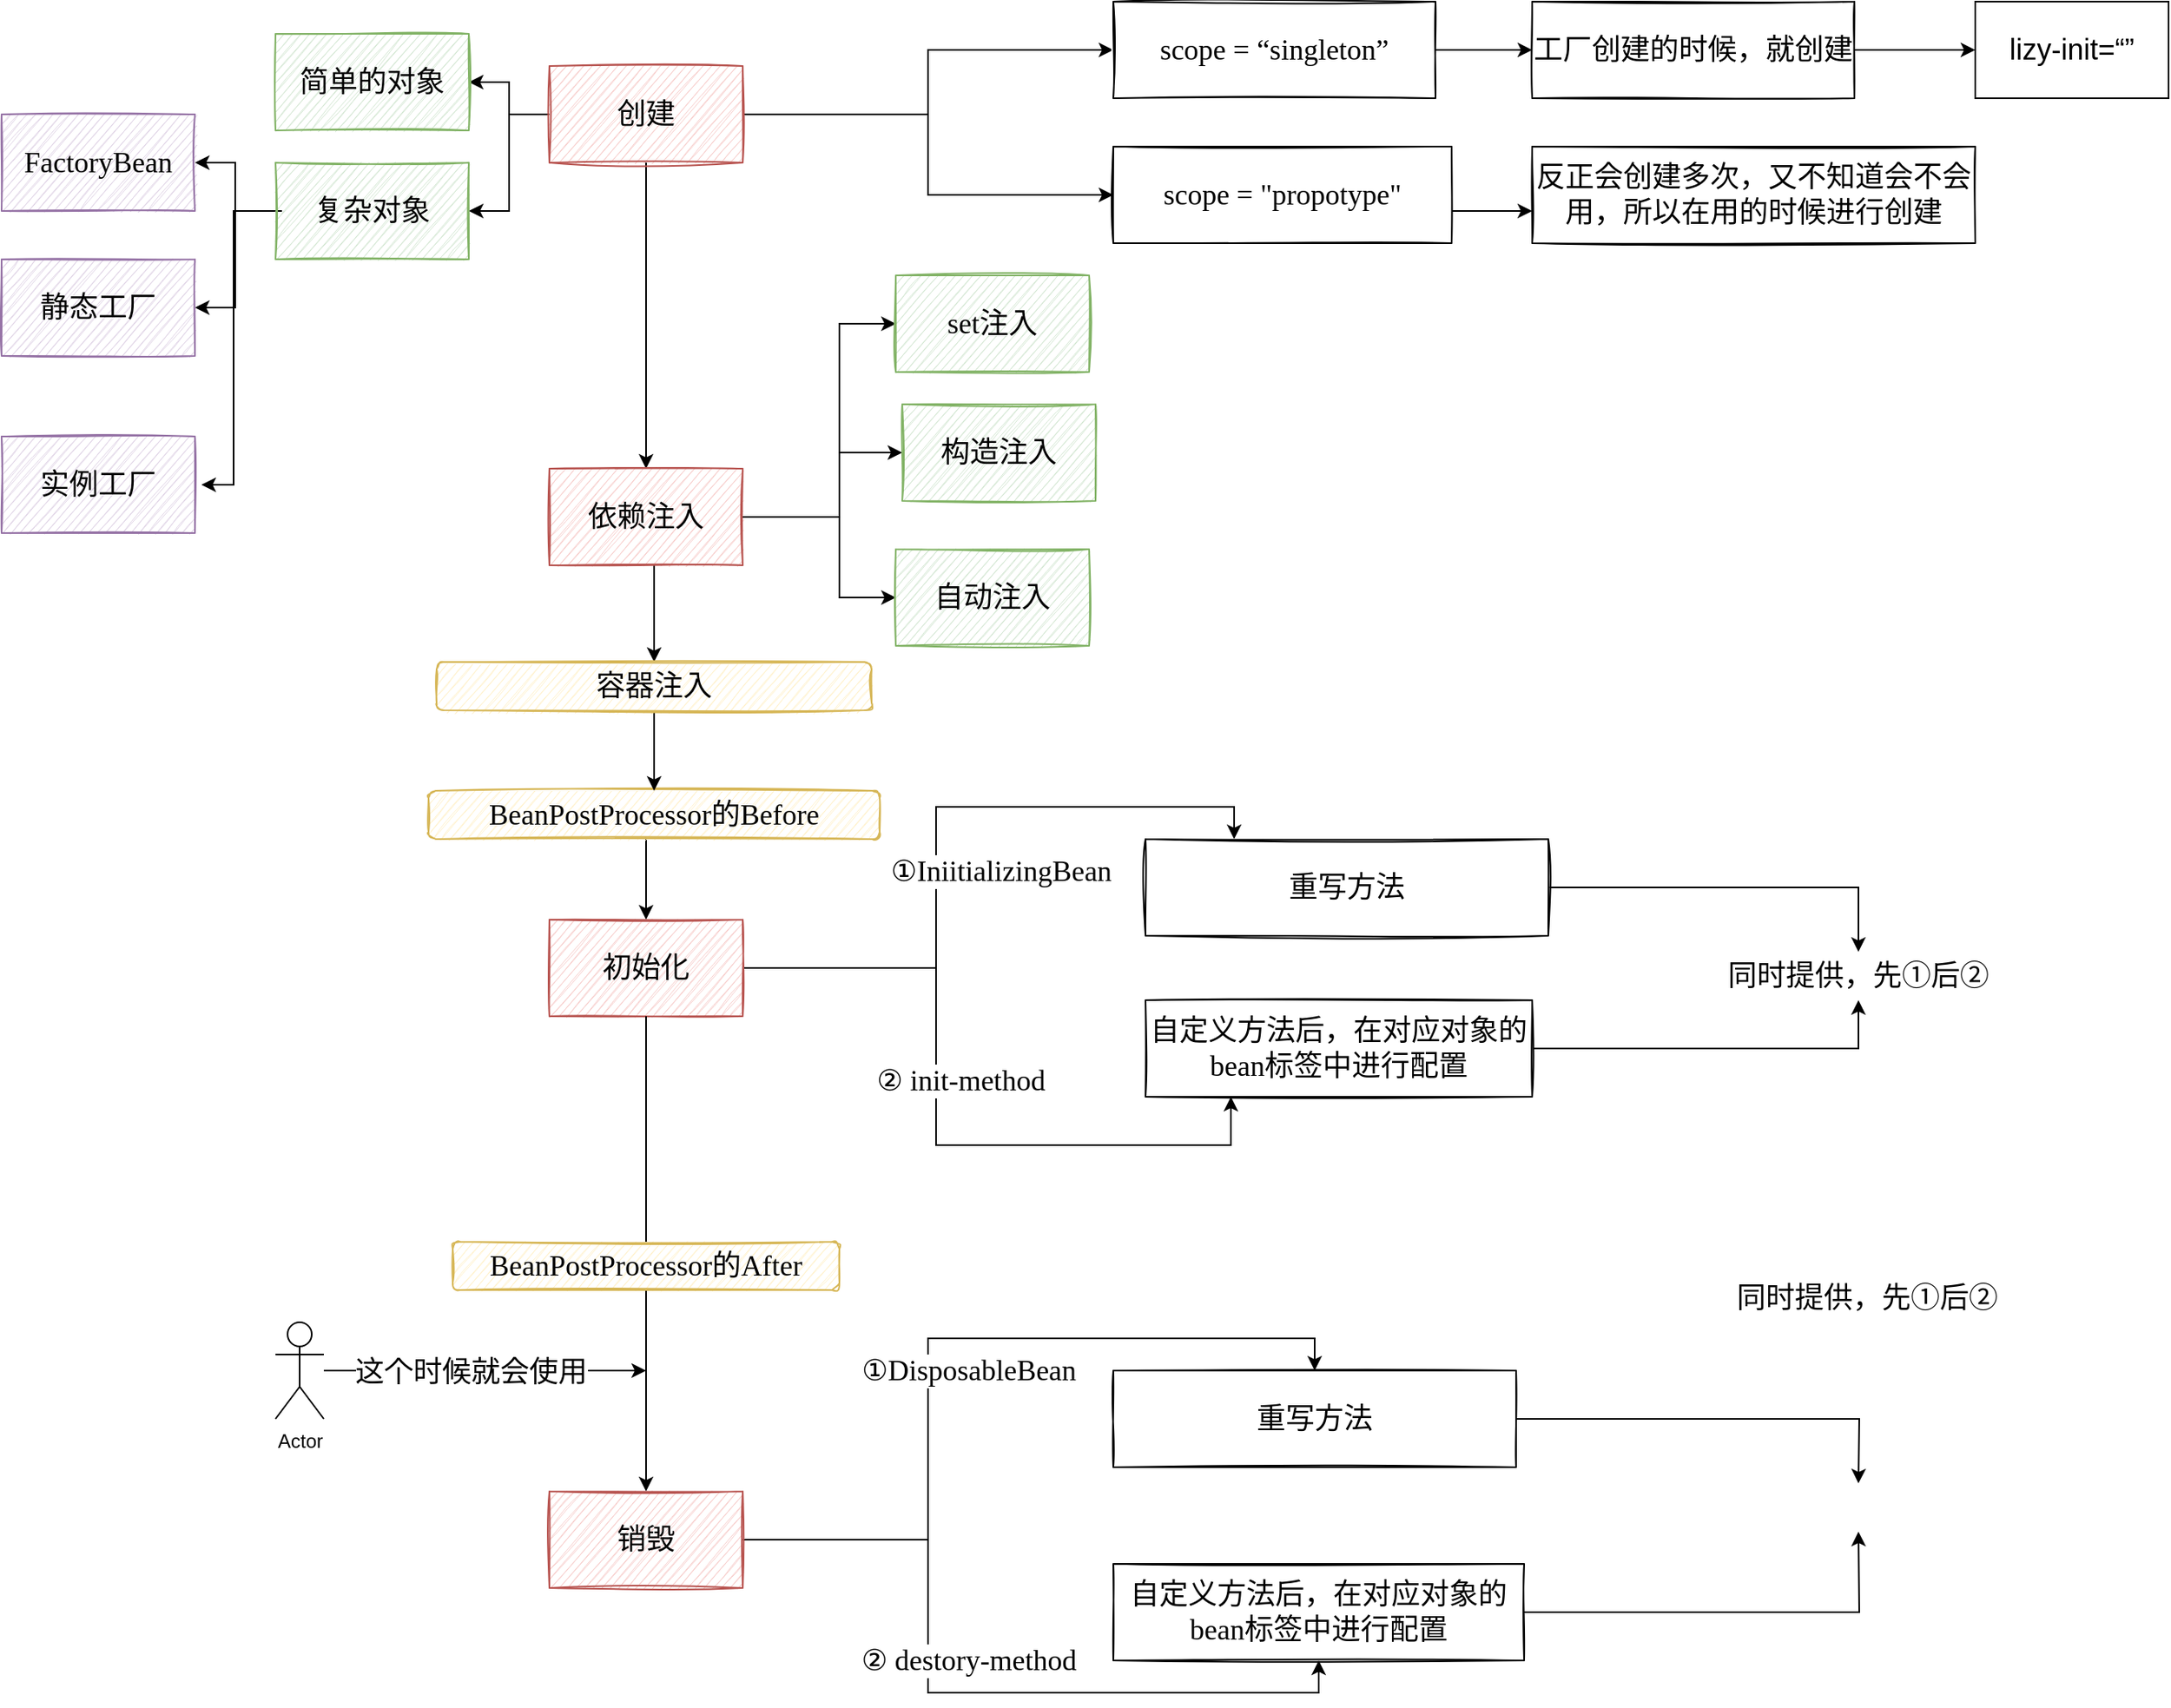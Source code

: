 <mxfile version="16.1.2" type="device"><diagram id="qhyw57eDRn9yykTG7GM6" name="第 1 页"><mxGraphModel dx="2095" dy="-1080" grid="1" gridSize="10" guides="1" tooltips="1" connect="1" arrows="1" fold="1" page="1" pageScale="1" pageWidth="1100" pageHeight="1700" math="0" shadow="0"><root><mxCell id="0"/><mxCell id="1" parent="0"/><mxCell id="36p-pwIbnCeOE65Hot6X-1" value="" style="edgeStyle=orthogonalEdgeStyle;rounded=0;orthogonalLoop=1;jettySize=auto;html=1;fontFamily=Comic Sans MS;fontSize=14;startArrow=none;" parent="1" source="36p-pwIbnCeOE65Hot6X-35" target="36p-pwIbnCeOE65Hot6X-13" edge="1"><mxGeometry relative="1" as="geometry"><Array as="points"><mxPoint x="40" y="2610"/><mxPoint x="40" y="2610"/></Array></mxGeometry></mxCell><mxCell id="36p-pwIbnCeOE65Hot6X-2" style="edgeStyle=orthogonalEdgeStyle;rounded=0;orthogonalLoop=1;jettySize=auto;html=1;fontFamily=Comic Sans MS;fontSize=18;entryX=0.5;entryY=0;entryDx=0;entryDy=0;" parent="1" source="36p-pwIbnCeOE65Hot6X-7" target="36p-pwIbnCeOE65Hot6X-47" edge="1"><mxGeometry relative="1" as="geometry"><mxPoint x="40" y="2230" as="targetPoint"/></mxGeometry></mxCell><mxCell id="36p-pwIbnCeOE65Hot6X-3" style="edgeStyle=orthogonalEdgeStyle;rounded=0;orthogonalLoop=1;jettySize=auto;html=1;entryX=0;entryY=0.5;entryDx=0;entryDy=0;fontFamily=Comic Sans MS;fontSize=18;" parent="1" source="36p-pwIbnCeOE65Hot6X-7" target="36p-pwIbnCeOE65Hot6X-20" edge="1"><mxGeometry relative="1" as="geometry"/></mxCell><mxCell id="36p-pwIbnCeOE65Hot6X-4" style="edgeStyle=orthogonalEdgeStyle;rounded=0;orthogonalLoop=1;jettySize=auto;html=1;entryX=0;entryY=0.5;entryDx=0;entryDy=0;fontFamily=Comic Sans MS;fontSize=18;" parent="1" source="36p-pwIbnCeOE65Hot6X-7" target="36p-pwIbnCeOE65Hot6X-22" edge="1"><mxGeometry relative="1" as="geometry"/></mxCell><mxCell id="36p-pwIbnCeOE65Hot6X-5" value="" style="edgeStyle=orthogonalEdgeStyle;rounded=0;orthogonalLoop=1;jettySize=auto;html=1;" parent="1" source="36p-pwIbnCeOE65Hot6X-7" target="36p-pwIbnCeOE65Hot6X-56" edge="1"><mxGeometry relative="1" as="geometry"/></mxCell><mxCell id="36p-pwIbnCeOE65Hot6X-6" value="" style="edgeStyle=orthogonalEdgeStyle;rounded=0;orthogonalLoop=1;jettySize=auto;html=1;" parent="1" source="36p-pwIbnCeOE65Hot6X-7" target="36p-pwIbnCeOE65Hot6X-57" edge="1"><mxGeometry relative="1" as="geometry"/></mxCell><mxCell id="36p-pwIbnCeOE65Hot6X-7" value="&lt;font style=&quot;font-size: 18px&quot;&gt;创建&lt;/font&gt;" style="rounded=0;whiteSpace=wrap;html=1;sketch=1;fontFamily=Comic Sans MS;fontSize=14;fillColor=#f8cecc;strokeColor=#b85450;" parent="1" vertex="1"><mxGeometry x="-20" y="2110" width="120" height="60" as="geometry"/></mxCell><mxCell id="36p-pwIbnCeOE65Hot6X-8" value="" style="edgeStyle=orthogonalEdgeStyle;rounded=0;orthogonalLoop=1;jettySize=auto;html=1;fontFamily=Comic Sans MS;fontSize=14;startArrow=none;" parent="1" source="36p-pwIbnCeOE65Hot6X-36" target="36p-pwIbnCeOE65Hot6X-18" edge="1"><mxGeometry relative="1" as="geometry"/></mxCell><mxCell id="36p-pwIbnCeOE65Hot6X-9" value="" style="edgeStyle=orthogonalEdgeStyle;rounded=0;orthogonalLoop=1;jettySize=auto;html=1;fontFamily=Comic Sans MS;fontSize=14;entryX=0.25;entryY=0;entryDx=0;entryDy=0;exitX=1;exitY=0.5;exitDx=0;exitDy=0;" parent="1" source="36p-pwIbnCeOE65Hot6X-13" edge="1"><mxGeometry relative="1" as="geometry"><mxPoint x="110" y="2670" as="sourcePoint"/><mxPoint x="405" y="2590" as="targetPoint"/><Array as="points"><mxPoint x="220" y="2670"/><mxPoint x="220" y="2570"/><mxPoint x="405" y="2570"/></Array></mxGeometry></mxCell><mxCell id="36p-pwIbnCeOE65Hot6X-10" value="①IniitializingBean" style="edgeLabel;html=1;align=center;verticalAlign=middle;resizable=0;points=[];fontSize=18;fontFamily=Comic Sans MS;" parent="36p-pwIbnCeOE65Hot6X-9" vertex="1" connectable="0"><mxGeometry x="-0.442" y="4" relative="1" as="geometry"><mxPoint x="41" y="-56" as="offset"/></mxGeometry></mxCell><mxCell id="36p-pwIbnCeOE65Hot6X-11" style="edgeStyle=orthogonalEdgeStyle;rounded=0;orthogonalLoop=1;jettySize=auto;html=1;fontFamily=Comic Sans MS;fontSize=14;" parent="1" source="36p-pwIbnCeOE65Hot6X-13" edge="1"><mxGeometry relative="1" as="geometry"><mxPoint x="403" y="2750" as="targetPoint"/><Array as="points"><mxPoint x="220" y="2670"/><mxPoint x="220" y="2780"/><mxPoint x="403" y="2780"/></Array></mxGeometry></mxCell><mxCell id="36p-pwIbnCeOE65Hot6X-12" value="② init-method" style="edgeLabel;html=1;align=center;verticalAlign=middle;resizable=0;points=[];fontSize=18;fontFamily=Comic Sans MS;" parent="36p-pwIbnCeOE65Hot6X-11" vertex="1" connectable="0"><mxGeometry x="-0.495" y="2" relative="1" as="geometry"><mxPoint x="23" y="72" as="offset"/></mxGeometry></mxCell><mxCell id="36p-pwIbnCeOE65Hot6X-13" value="&lt;font style=&quot;font-size: 18px&quot;&gt;初始化&lt;/font&gt;" style="rounded=0;whiteSpace=wrap;html=1;sketch=1;fontFamily=Comic Sans MS;fontSize=14;fillColor=#f8cecc;strokeColor=#b85450;" parent="1" vertex="1"><mxGeometry x="-20" y="2640" width="120" height="60" as="geometry"/></mxCell><mxCell id="36p-pwIbnCeOE65Hot6X-14" style="edgeStyle=orthogonalEdgeStyle;rounded=0;orthogonalLoop=1;jettySize=auto;html=1;entryX=0.5;entryY=0;entryDx=0;entryDy=0;fontFamily=Comic Sans MS;fontSize=14;" parent="1" source="36p-pwIbnCeOE65Hot6X-18" target="36p-pwIbnCeOE65Hot6X-31" edge="1"><mxGeometry relative="1" as="geometry"/></mxCell><mxCell id="36p-pwIbnCeOE65Hot6X-15" value="①DisposableBean" style="edgeLabel;html=1;align=center;verticalAlign=middle;resizable=0;points=[];fontSize=18;fontFamily=Comic Sans MS;" parent="36p-pwIbnCeOE65Hot6X-14" vertex="1" connectable="0"><mxGeometry x="0.156" y="-2" relative="1" as="geometry"><mxPoint x="-24" y="18" as="offset"/></mxGeometry></mxCell><mxCell id="36p-pwIbnCeOE65Hot6X-16" style="edgeStyle=orthogonalEdgeStyle;rounded=0;orthogonalLoop=1;jettySize=auto;html=1;entryX=0.5;entryY=1;entryDx=0;entryDy=0;fontFamily=Comic Sans MS;fontSize=18;" parent="1" source="36p-pwIbnCeOE65Hot6X-18" target="36p-pwIbnCeOE65Hot6X-33" edge="1"><mxGeometry relative="1" as="geometry"/></mxCell><mxCell id="36p-pwIbnCeOE65Hot6X-17" value="② destory-method" style="edgeLabel;html=1;align=center;verticalAlign=middle;resizable=0;points=[];fontSize=18;fontFamily=Comic Sans MS;" parent="36p-pwIbnCeOE65Hot6X-16" vertex="1" connectable="0"><mxGeometry x="-0.248" y="-4" relative="1" as="geometry"><mxPoint x="29" y="12" as="offset"/></mxGeometry></mxCell><mxCell id="36p-pwIbnCeOE65Hot6X-18" value="&lt;font style=&quot;font-size: 18px&quot;&gt;销毁&lt;/font&gt;" style="rounded=0;whiteSpace=wrap;html=1;sketch=1;fontFamily=Comic Sans MS;fontSize=14;fillColor=#f8cecc;strokeColor=#b85450;" parent="1" vertex="1"><mxGeometry x="-20" y="2995" width="120" height="60" as="geometry"/></mxCell><mxCell id="36p-pwIbnCeOE65Hot6X-19" value="" style="edgeStyle=orthogonalEdgeStyle;rounded=0;orthogonalLoop=1;jettySize=auto;html=1;fontFamily=Comic Sans MS;fontSize=14;" parent="1" source="36p-pwIbnCeOE65Hot6X-20" target="36p-pwIbnCeOE65Hot6X-24" edge="1"><mxGeometry relative="1" as="geometry"/></mxCell><mxCell id="36p-pwIbnCeOE65Hot6X-20" value="&lt;font style=&quot;font-size: 18px&quot;&gt;scope = “singleton”&lt;/font&gt;" style="rounded=0;whiteSpace=wrap;html=1;sketch=1;fontFamily=Comic Sans MS;fontSize=14;" parent="1" vertex="1"><mxGeometry x="330" y="2070" width="200" height="60" as="geometry"/></mxCell><mxCell id="36p-pwIbnCeOE65Hot6X-21" value="" style="edgeStyle=orthogonalEdgeStyle;rounded=0;orthogonalLoop=1;jettySize=auto;html=1;fontFamily=Comic Sans MS;fontSize=14;" parent="1" source="36p-pwIbnCeOE65Hot6X-22" target="36p-pwIbnCeOE65Hot6X-25" edge="1"><mxGeometry relative="1" as="geometry"><Array as="points"><mxPoint x="580" y="2200"/><mxPoint x="580" y="2200"/></Array></mxGeometry></mxCell><mxCell id="36p-pwIbnCeOE65Hot6X-22" value="&lt;font style=&quot;font-size: 18px&quot;&gt;scope = &quot;propotype&quot;&lt;/font&gt;" style="rounded=0;whiteSpace=wrap;html=1;sketch=1;fontFamily=Comic Sans MS;fontSize=14;" parent="1" vertex="1"><mxGeometry x="330" y="2160" width="210" height="60" as="geometry"/></mxCell><mxCell id="36p-pwIbnCeOE65Hot6X-23" style="edgeStyle=orthogonalEdgeStyle;rounded=0;orthogonalLoop=1;jettySize=auto;html=1;entryX=0;entryY=0.5;entryDx=0;entryDy=0;" parent="1" source="36p-pwIbnCeOE65Hot6X-24" target="36p-pwIbnCeOE65Hot6X-43" edge="1"><mxGeometry relative="1" as="geometry"/></mxCell><mxCell id="36p-pwIbnCeOE65Hot6X-24" value="&lt;font style=&quot;font-size: 18px&quot;&gt;工厂创建的时候，就创建&lt;/font&gt;" style="rounded=0;whiteSpace=wrap;html=1;sketch=1;fontFamily=Comic Sans MS;fontSize=14;" parent="1" vertex="1"><mxGeometry x="590" y="2070" width="200" height="60" as="geometry"/></mxCell><mxCell id="36p-pwIbnCeOE65Hot6X-25" value="&lt;font style=&quot;font-size: 18px&quot;&gt;反正会创建多次，又不知道会不会用，所以在用的时候进行创建&lt;/font&gt;" style="rounded=0;whiteSpace=wrap;html=1;sketch=1;fontFamily=Comic Sans MS;fontSize=14;" parent="1" vertex="1"><mxGeometry x="590" y="2160" width="275" height="60" as="geometry"/></mxCell><mxCell id="36p-pwIbnCeOE65Hot6X-26" style="edgeStyle=orthogonalEdgeStyle;rounded=0;orthogonalLoop=1;jettySize=auto;html=1;entryX=0.5;entryY=0;entryDx=0;entryDy=0;fontFamily=Comic Sans MS;fontSize=18;" parent="1" source="36p-pwIbnCeOE65Hot6X-27" target="36p-pwIbnCeOE65Hot6X-42" edge="1"><mxGeometry relative="1" as="geometry"/></mxCell><mxCell id="36p-pwIbnCeOE65Hot6X-27" value="重写方法" style="rounded=0;whiteSpace=wrap;html=1;sketch=1;fontFamily=Comic Sans MS;fontSize=18;" parent="1" vertex="1"><mxGeometry x="350" y="2590" width="250" height="60" as="geometry"/></mxCell><mxCell id="36p-pwIbnCeOE65Hot6X-28" style="edgeStyle=orthogonalEdgeStyle;rounded=0;orthogonalLoop=1;jettySize=auto;html=1;entryX=0.5;entryY=1;entryDx=0;entryDy=0;fontFamily=Comic Sans MS;fontSize=18;" parent="1" source="36p-pwIbnCeOE65Hot6X-29" target="36p-pwIbnCeOE65Hot6X-42" edge="1"><mxGeometry relative="1" as="geometry"/></mxCell><mxCell id="36p-pwIbnCeOE65Hot6X-29" value="自定义方法后，在对应对象的bean标签中进行配置" style="rounded=0;whiteSpace=wrap;html=1;sketch=1;fontFamily=Comic Sans MS;fontSize=18;" parent="1" vertex="1"><mxGeometry x="350" y="2690" width="240" height="60" as="geometry"/></mxCell><mxCell id="36p-pwIbnCeOE65Hot6X-30" style="edgeStyle=orthogonalEdgeStyle;rounded=0;orthogonalLoop=1;jettySize=auto;html=1;entryX=0.5;entryY=0;entryDx=0;entryDy=0;fontFamily=Comic Sans MS;fontSize=18;" parent="1" source="36p-pwIbnCeOE65Hot6X-31" edge="1"><mxGeometry relative="1" as="geometry"><mxPoint x="792.5" y="2990" as="targetPoint"/></mxGeometry></mxCell><mxCell id="36p-pwIbnCeOE65Hot6X-31" value="重写方法" style="rounded=0;whiteSpace=wrap;html=1;sketch=1;fontFamily=Comic Sans MS;fontSize=18;" parent="1" vertex="1"><mxGeometry x="330" y="2920" width="250" height="60" as="geometry"/></mxCell><mxCell id="36p-pwIbnCeOE65Hot6X-32" style="edgeStyle=orthogonalEdgeStyle;rounded=0;orthogonalLoop=1;jettySize=auto;html=1;fontFamily=Comic Sans MS;fontSize=18;entryX=0.5;entryY=1;entryDx=0;entryDy=0;exitX=1;exitY=0.5;exitDx=0;exitDy=0;" parent="1" source="36p-pwIbnCeOE65Hot6X-33" edge="1"><mxGeometry relative="1" as="geometry"><mxPoint x="792.5" y="3020" as="targetPoint"/></mxGeometry></mxCell><mxCell id="36p-pwIbnCeOE65Hot6X-33" value="自定义方法后，在对应对象的bean标签中进行配置" style="rounded=0;whiteSpace=wrap;html=1;sketch=1;fontFamily=Comic Sans MS;fontSize=18;" parent="1" vertex="1"><mxGeometry x="330" y="3040" width="255" height="60" as="geometry"/></mxCell><mxCell id="36p-pwIbnCeOE65Hot6X-34" value="同时提供，先①后②" style="text;html=1;strokeColor=none;fillColor=none;align=center;verticalAlign=middle;whiteSpace=wrap;rounded=0;sketch=1;fontFamily=Comic Sans MS;fontSize=18;" parent="1" vertex="1"><mxGeometry x="657.5" y="2860" width="280" height="30" as="geometry"/></mxCell><mxCell id="36p-pwIbnCeOE65Hot6X-35" value="&lt;font style=&quot;font-size: 18px&quot;&gt;BeanPostProcessor的Before&lt;/font&gt;" style="rounded=1;whiteSpace=wrap;html=1;sketch=1;fontFamily=Comic Sans MS;fontSize=14;fillColor=#fff2cc;strokeColor=#d6b656;" parent="1" vertex="1"><mxGeometry x="-95" y="2560" width="280" height="30" as="geometry"/></mxCell><mxCell id="36p-pwIbnCeOE65Hot6X-36" value="&lt;font style=&quot;font-size: 18px&quot;&gt;BeanPostProcessor的After&lt;/font&gt;" style="rounded=1;whiteSpace=wrap;html=1;sketch=1;fontFamily=Comic Sans MS;fontSize=14;fillColor=#fff2cc;strokeColor=#d6b656;" parent="1" vertex="1"><mxGeometry x="-80" y="2840" width="240" height="30" as="geometry"/></mxCell><mxCell id="36p-pwIbnCeOE65Hot6X-37" value="" style="edgeStyle=orthogonalEdgeStyle;rounded=0;orthogonalLoop=1;jettySize=auto;html=1;fontFamily=Comic Sans MS;fontSize=14;endArrow=none;" parent="1" source="36p-pwIbnCeOE65Hot6X-13" target="36p-pwIbnCeOE65Hot6X-36" edge="1"><mxGeometry relative="1" as="geometry"><mxPoint x="480" y="2570" as="sourcePoint"/><mxPoint x="770" y="2570" as="targetPoint"/></mxGeometry></mxCell><mxCell id="36p-pwIbnCeOE65Hot6X-42" value="同时提供，先①后②" style="text;html=1;strokeColor=none;fillColor=none;align=center;verticalAlign=middle;whiteSpace=wrap;rounded=0;sketch=1;fontFamily=Comic Sans MS;fontSize=18;" parent="1" vertex="1"><mxGeometry x="710" y="2660" width="165" height="30" as="geometry"/></mxCell><mxCell id="36p-pwIbnCeOE65Hot6X-43" value="&lt;font style=&quot;font-size: 18px&quot;&gt;lizy-init=“”&lt;/font&gt;" style="rounded=0;whiteSpace=wrap;html=1;" parent="1" vertex="1"><mxGeometry x="865" y="2070" width="120" height="60" as="geometry"/></mxCell><mxCell id="36p-pwIbnCeOE65Hot6X-45" value="" style="edgeStyle=orthogonalEdgeStyle;rounded=0;orthogonalLoop=1;jettySize=auto;html=1;" parent="1" source="36p-pwIbnCeOE65Hot6X-47" target="36p-pwIbnCeOE65Hot6X-51" edge="1"><mxGeometry relative="1" as="geometry"><Array as="points"><mxPoint x="160" y="2390"/><mxPoint x="160" y="2270"/></Array></mxGeometry></mxCell><mxCell id="36p-pwIbnCeOE65Hot6X-46" value="" style="edgeStyle=orthogonalEdgeStyle;rounded=0;orthogonalLoop=1;jettySize=auto;html=1;" parent="1" source="36p-pwIbnCeOE65Hot6X-47" target="36p-pwIbnCeOE65Hot6X-52" edge="1"><mxGeometry relative="1" as="geometry"><Array as="points"><mxPoint x="160" y="2390"/><mxPoint x="160" y="2350"/></Array></mxGeometry></mxCell><mxCell id="36p-pwIbnCeOE65Hot6X-65" value="" style="edgeStyle=orthogonalEdgeStyle;rounded=0;orthogonalLoop=1;jettySize=auto;html=1;" parent="1" source="36p-pwIbnCeOE65Hot6X-47" target="36p-pwIbnCeOE65Hot6X-64" edge="1"><mxGeometry relative="1" as="geometry"><Array as="points"><mxPoint x="160" y="2390"/><mxPoint x="160" y="2440"/></Array></mxGeometry></mxCell><mxCell id="7XeXeCm5cJK3ujOomQfD-2" style="edgeStyle=orthogonalEdgeStyle;rounded=0;orthogonalLoop=1;jettySize=auto;html=1;entryX=0.5;entryY=0;entryDx=0;entryDy=0;" parent="1" source="36p-pwIbnCeOE65Hot6X-47" target="7XeXeCm5cJK3ujOomQfD-1" edge="1"><mxGeometry relative="1" as="geometry"><Array as="points"><mxPoint x="45" y="2440"/><mxPoint x="45" y="2440"/></Array></mxGeometry></mxCell><mxCell id="36p-pwIbnCeOE65Hot6X-47" value="&lt;font style=&quot;font-size: 18px&quot;&gt;依赖注入&lt;/font&gt;" style="rounded=0;whiteSpace=wrap;html=1;sketch=1;fontFamily=Comic Sans MS;fontSize=14;fillColor=#f8cecc;strokeColor=#b85450;" parent="1" vertex="1"><mxGeometry x="-20" y="2360" width="120" height="60" as="geometry"/></mxCell><mxCell id="36p-pwIbnCeOE65Hot6X-51" value="&lt;span style=&quot;font-size: 18px&quot;&gt;set注入&lt;/span&gt;" style="rounded=0;whiteSpace=wrap;html=1;sketch=1;fontFamily=Comic Sans MS;fontSize=14;fillColor=#d5e8d4;strokeColor=#82b366;" parent="1" vertex="1"><mxGeometry x="195" y="2240" width="120" height="60" as="geometry"/></mxCell><mxCell id="36p-pwIbnCeOE65Hot6X-52" value="&lt;font style=&quot;font-size: 18px&quot;&gt;构造注入&lt;/font&gt;" style="rounded=0;whiteSpace=wrap;html=1;sketch=1;fontFamily=Comic Sans MS;fontSize=14;fillColor=#d5e8d4;strokeColor=#82b366;" parent="1" vertex="1"><mxGeometry x="199" y="2320" width="120" height="60" as="geometry"/></mxCell><mxCell id="36p-pwIbnCeOE65Hot6X-53" style="edgeStyle=orthogonalEdgeStyle;rounded=0;orthogonalLoop=1;jettySize=auto;html=1;" parent="1" source="36p-pwIbnCeOE65Hot6X-55" edge="1"><mxGeometry relative="1" as="geometry"><mxPoint x="40" y="2920" as="targetPoint"/></mxGeometry></mxCell><mxCell id="36p-pwIbnCeOE65Hot6X-54" value="&lt;font style=&quot;font-size: 18px&quot;&gt;这个时候就会使用&lt;/font&gt;" style="edgeLabel;html=1;align=center;verticalAlign=middle;resizable=0;points=[];" parent="36p-pwIbnCeOE65Hot6X-53" vertex="1" connectable="0"><mxGeometry x="-0.091" y="-1" relative="1" as="geometry"><mxPoint as="offset"/></mxGeometry></mxCell><mxCell id="36p-pwIbnCeOE65Hot6X-55" value="Actor" style="shape=umlActor;verticalLabelPosition=bottom;verticalAlign=top;html=1;outlineConnect=0;" parent="1" vertex="1"><mxGeometry x="-190" y="2890" width="30" height="60" as="geometry"/></mxCell><mxCell id="36p-pwIbnCeOE65Hot6X-56" value="&lt;font style=&quot;font-size: 18px&quot;&gt;简单的对象&lt;/font&gt;" style="rounded=0;whiteSpace=wrap;html=1;sketch=1;fontFamily=Comic Sans MS;fontSize=14;fillColor=#d5e8d4;strokeColor=#82b366;" parent="1" vertex="1"><mxGeometry x="-190" y="2090" width="120" height="60" as="geometry"/></mxCell><mxCell id="36p-pwIbnCeOE65Hot6X-59" value="" style="edgeStyle=orthogonalEdgeStyle;rounded=0;orthogonalLoop=1;jettySize=auto;html=1;" parent="1" source="36p-pwIbnCeOE65Hot6X-57" target="36p-pwIbnCeOE65Hot6X-58" edge="1"><mxGeometry relative="1" as="geometry"/></mxCell><mxCell id="36p-pwIbnCeOE65Hot6X-61" value="" style="edgeStyle=orthogonalEdgeStyle;rounded=0;orthogonalLoop=1;jettySize=auto;html=1;" parent="1" source="36p-pwIbnCeOE65Hot6X-57" target="36p-pwIbnCeOE65Hot6X-60" edge="1"><mxGeometry relative="1" as="geometry"/></mxCell><mxCell id="36p-pwIbnCeOE65Hot6X-63" value="" style="edgeStyle=orthogonalEdgeStyle;rounded=0;orthogonalLoop=1;jettySize=auto;html=1;" parent="1" edge="1"><mxGeometry relative="1" as="geometry"><mxPoint x="-186" y="2200" as="sourcePoint"/><mxPoint x="-236" y="2370" as="targetPoint"/><Array as="points"><mxPoint x="-216" y="2200"/><mxPoint x="-216" y="2370"/></Array></mxGeometry></mxCell><mxCell id="36p-pwIbnCeOE65Hot6X-57" value="&lt;font style=&quot;font-size: 18px&quot;&gt;复杂对象&lt;/font&gt;" style="rounded=0;whiteSpace=wrap;html=1;sketch=1;fontFamily=Comic Sans MS;fontSize=14;fillColor=#d5e8d4;strokeColor=#82b366;" parent="1" vertex="1"><mxGeometry x="-190" y="2170" width="120" height="60" as="geometry"/></mxCell><mxCell id="36p-pwIbnCeOE65Hot6X-58" value="&lt;font style=&quot;font-size: 18px&quot;&gt;FactoryBean&lt;/font&gt;" style="rounded=0;whiteSpace=wrap;html=1;sketch=1;fontFamily=Comic Sans MS;fontSize=14;fillColor=#e1d5e7;strokeColor=#9673a6;" parent="1" vertex="1"><mxGeometry x="-360" y="2140" width="120" height="60" as="geometry"/></mxCell><mxCell id="36p-pwIbnCeOE65Hot6X-60" value="&lt;span style=&quot;font-size: 18px&quot;&gt;静态工厂&lt;/span&gt;" style="rounded=0;whiteSpace=wrap;html=1;sketch=1;fontFamily=Comic Sans MS;fontSize=14;fillColor=#e1d5e7;strokeColor=#9673a6;" parent="1" vertex="1"><mxGeometry x="-360" y="2230" width="120" height="60" as="geometry"/></mxCell><mxCell id="36p-pwIbnCeOE65Hot6X-62" value="&lt;font style=&quot;font-size: 18px&quot;&gt;实例工厂&lt;/font&gt;" style="rounded=0;whiteSpace=wrap;html=1;sketch=1;fontFamily=Comic Sans MS;fontSize=14;fillColor=#e1d5e7;strokeColor=#9673a6;" parent="1" vertex="1"><mxGeometry x="-360" y="2340" width="120" height="60" as="geometry"/></mxCell><mxCell id="36p-pwIbnCeOE65Hot6X-64" value="&lt;font style=&quot;font-size: 18px&quot;&gt;自动注入&lt;/font&gt;" style="rounded=0;whiteSpace=wrap;html=1;sketch=1;fontFamily=Comic Sans MS;fontSize=14;fillColor=#d5e8d4;strokeColor=#82b366;" parent="1" vertex="1"><mxGeometry x="195" y="2410" width="120" height="60" as="geometry"/></mxCell><mxCell id="7XeXeCm5cJK3ujOomQfD-4" style="edgeStyle=orthogonalEdgeStyle;rounded=0;orthogonalLoop=1;jettySize=auto;html=1;entryX=0.5;entryY=0;entryDx=0;entryDy=0;" parent="1" source="7XeXeCm5cJK3ujOomQfD-1" target="36p-pwIbnCeOE65Hot6X-35" edge="1"><mxGeometry relative="1" as="geometry"/></mxCell><mxCell id="7XeXeCm5cJK3ujOomQfD-1" value="&lt;font style=&quot;font-size: 18px&quot;&gt;容器注入&lt;/font&gt;" style="rounded=1;whiteSpace=wrap;html=1;sketch=1;fontFamily=Comic Sans MS;fontSize=14;fillColor=#fff2cc;strokeColor=#d6b656;" parent="1" vertex="1"><mxGeometry x="-90" y="2480" width="270" height="30" as="geometry"/></mxCell></root></mxGraphModel></diagram></mxfile>